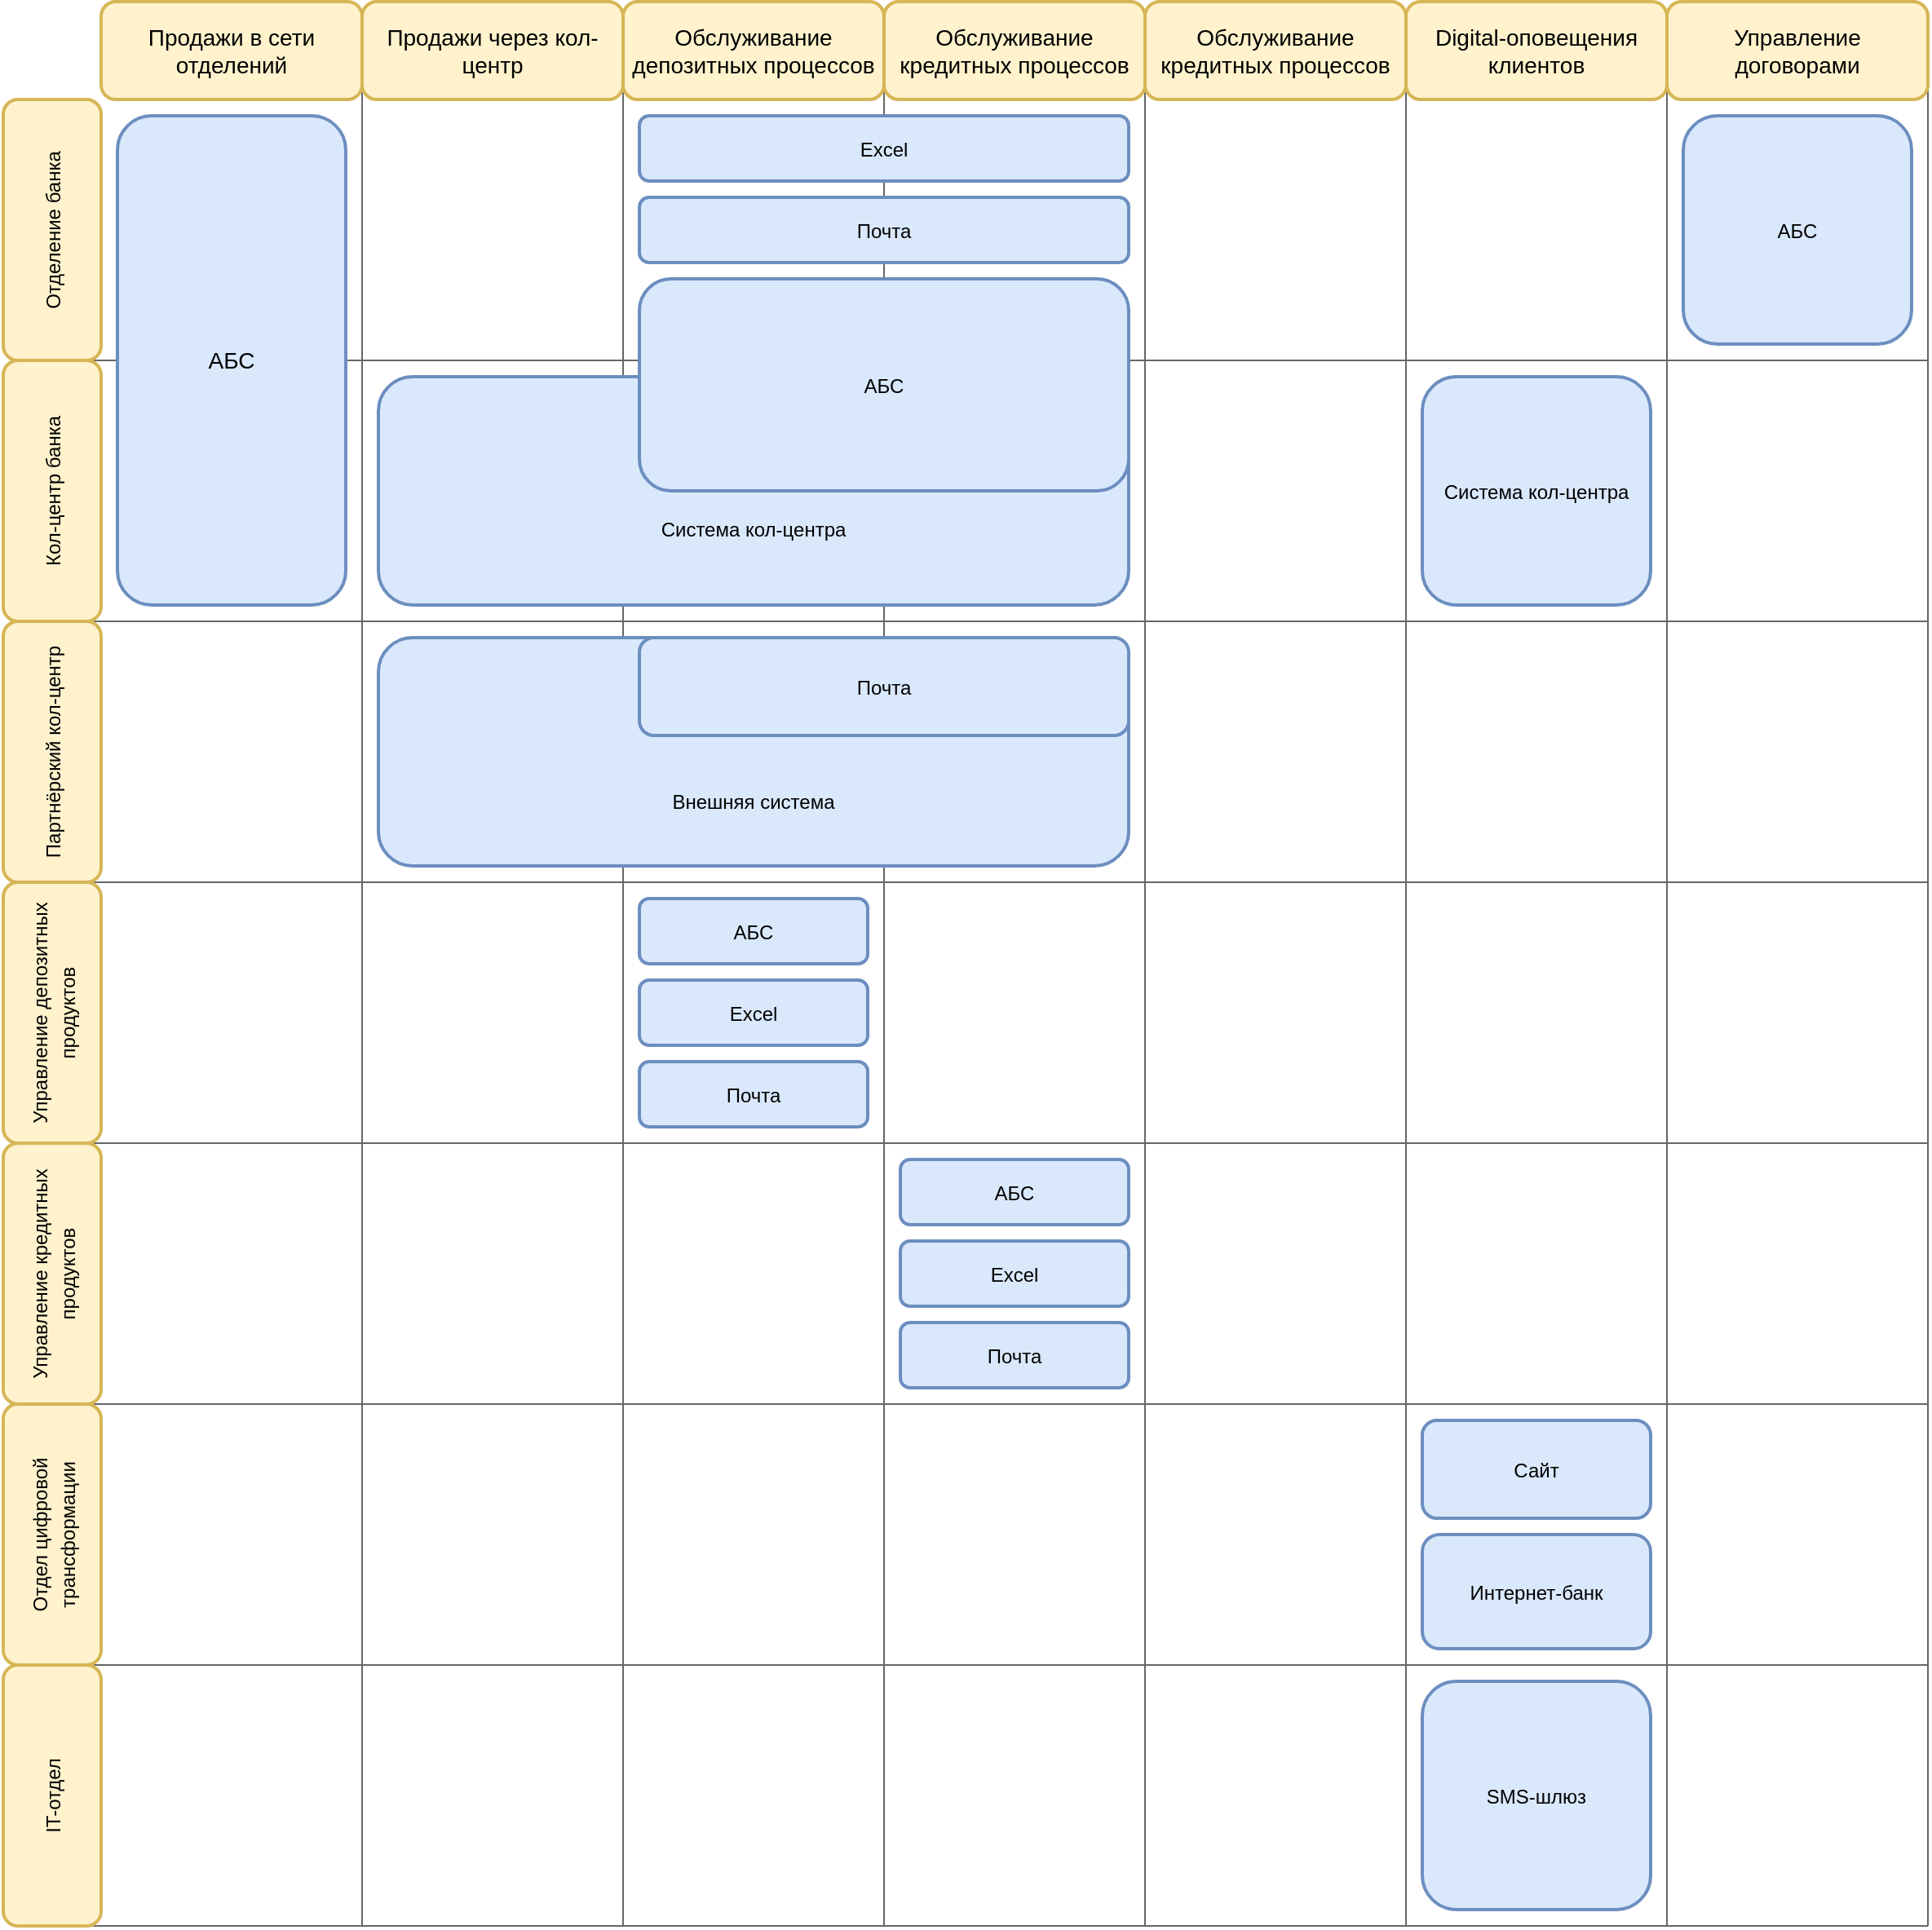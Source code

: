 <mxfile version="28.0.4">
  <diagram name="Page-1" id="tGJ1yrd8MmSeqDUfCLzK">
    <mxGraphModel dx="1580" dy="1477" grid="1" gridSize="10" guides="1" tooltips="1" connect="1" arrows="1" fold="1" page="1" pageScale="1" pageWidth="850" pageHeight="1100" math="0" shadow="0">
      <root>
        <mxCell id="0" />
        <mxCell id="nSLMjQ-g4_iNuUrU2HpP-40" value="Background" style="locked=1;" parent="0" />
        <mxCell id="nSLMjQ-g4_iNuUrU2HpP-41" value="" style="endArrow=none;html=1;rounded=0;fillColor=#f5f5f5;strokeColor=#666666;" parent="nSLMjQ-g4_iNuUrU2HpP-40" edge="1">
          <mxGeometry width="50" height="50" relative="1" as="geometry">
            <mxPoint x="240" y="1260" as="sourcePoint" />
            <mxPoint x="240" y="90" as="targetPoint" />
          </mxGeometry>
        </mxCell>
        <mxCell id="nSLMjQ-g4_iNuUrU2HpP-42" value="" style="endArrow=none;html=1;rounded=0;fillColor=#f5f5f5;strokeColor=#666666;" parent="nSLMjQ-g4_iNuUrU2HpP-40" edge="1">
          <mxGeometry width="50" height="50" relative="1" as="geometry">
            <mxPoint x="400" y="1260" as="sourcePoint" />
            <mxPoint x="400" y="90" as="targetPoint" />
          </mxGeometry>
        </mxCell>
        <mxCell id="nSLMjQ-g4_iNuUrU2HpP-43" value="" style="endArrow=none;html=1;rounded=0;fillColor=#f5f5f5;strokeColor=#666666;" parent="nSLMjQ-g4_iNuUrU2HpP-40" edge="1">
          <mxGeometry width="50" height="50" relative="1" as="geometry">
            <mxPoint x="560" y="1260" as="sourcePoint" />
            <mxPoint x="560" y="90" as="targetPoint" />
          </mxGeometry>
        </mxCell>
        <mxCell id="nSLMjQ-g4_iNuUrU2HpP-45" value="" style="endArrow=none;html=1;rounded=0;fillColor=#f5f5f5;strokeColor=#666666;" parent="nSLMjQ-g4_iNuUrU2HpP-40" edge="1">
          <mxGeometry width="50" height="50" relative="1" as="geometry">
            <mxPoint x="720" y="1260" as="sourcePoint" />
            <mxPoint x="720" y="90" as="targetPoint" />
          </mxGeometry>
        </mxCell>
        <mxCell id="nSLMjQ-g4_iNuUrU2HpP-46" value="" style="endArrow=none;html=1;rounded=0;fillColor=#f5f5f5;strokeColor=#666666;" parent="nSLMjQ-g4_iNuUrU2HpP-40" edge="1">
          <mxGeometry width="50" height="50" relative="1" as="geometry">
            <mxPoint x="880" y="1260" as="sourcePoint" />
            <mxPoint x="880" y="90" as="targetPoint" />
          </mxGeometry>
        </mxCell>
        <mxCell id="nSLMjQ-g4_iNuUrU2HpP-47" value="" style="endArrow=none;html=1;rounded=0;fillColor=#f5f5f5;strokeColor=#666666;" parent="nSLMjQ-g4_iNuUrU2HpP-40" edge="1">
          <mxGeometry width="50" height="50" relative="1" as="geometry">
            <mxPoint x="1040" y="1260" as="sourcePoint" />
            <mxPoint x="1040" y="90" as="targetPoint" />
          </mxGeometry>
        </mxCell>
        <mxCell id="nSLMjQ-g4_iNuUrU2HpP-48" value="" style="endArrow=none;html=1;rounded=0;fillColor=#f5f5f5;strokeColor=#666666;" parent="nSLMjQ-g4_iNuUrU2HpP-40" edge="1">
          <mxGeometry width="50" height="50" relative="1" as="geometry">
            <mxPoint x="1200" y="1260" as="sourcePoint" />
            <mxPoint x="1200" y="90" as="targetPoint" />
          </mxGeometry>
        </mxCell>
        <mxCell id="nSLMjQ-g4_iNuUrU2HpP-49" value="" style="endArrow=none;html=1;rounded=0;fillColor=#f5f5f5;strokeColor=#666666;" parent="nSLMjQ-g4_iNuUrU2HpP-40" edge="1">
          <mxGeometry width="50" height="50" relative="1" as="geometry">
            <mxPoint x="1200" y="300" as="sourcePoint" />
            <mxPoint x="30" y="300" as="targetPoint" />
          </mxGeometry>
        </mxCell>
        <mxCell id="nSLMjQ-g4_iNuUrU2HpP-50" value="" style="endArrow=none;html=1;rounded=0;fillColor=#f5f5f5;strokeColor=#666666;" parent="nSLMjQ-g4_iNuUrU2HpP-40" edge="1">
          <mxGeometry width="50" height="50" relative="1" as="geometry">
            <mxPoint x="1200" y="460" as="sourcePoint" />
            <mxPoint x="30" y="460" as="targetPoint" />
          </mxGeometry>
        </mxCell>
        <mxCell id="nSLMjQ-g4_iNuUrU2HpP-51" value="" style="endArrow=none;html=1;rounded=0;fillColor=#f5f5f5;strokeColor=#666666;" parent="nSLMjQ-g4_iNuUrU2HpP-40" edge="1">
          <mxGeometry width="50" height="50" relative="1" as="geometry">
            <mxPoint x="1200" y="620" as="sourcePoint" />
            <mxPoint x="30" y="620" as="targetPoint" />
          </mxGeometry>
        </mxCell>
        <mxCell id="nSLMjQ-g4_iNuUrU2HpP-52" value="" style="endArrow=none;html=1;rounded=0;fillColor=#f5f5f5;strokeColor=#666666;" parent="nSLMjQ-g4_iNuUrU2HpP-40" edge="1">
          <mxGeometry width="50" height="50" relative="1" as="geometry">
            <mxPoint x="1200" y="780" as="sourcePoint" />
            <mxPoint x="30" y="780" as="targetPoint" />
          </mxGeometry>
        </mxCell>
        <mxCell id="nSLMjQ-g4_iNuUrU2HpP-53" value="" style="endArrow=none;html=1;rounded=0;fillColor=#f5f5f5;strokeColor=#666666;" parent="nSLMjQ-g4_iNuUrU2HpP-40" edge="1">
          <mxGeometry width="50" height="50" relative="1" as="geometry">
            <mxPoint x="1200" y="940" as="sourcePoint" />
            <mxPoint x="30" y="940" as="targetPoint" />
          </mxGeometry>
        </mxCell>
        <mxCell id="nSLMjQ-g4_iNuUrU2HpP-54" value="" style="endArrow=none;html=1;rounded=0;fillColor=#f5f5f5;strokeColor=#666666;" parent="nSLMjQ-g4_iNuUrU2HpP-40" edge="1">
          <mxGeometry width="50" height="50" relative="1" as="geometry">
            <mxPoint x="1200" y="1100" as="sourcePoint" />
            <mxPoint x="30" y="1100" as="targetPoint" />
          </mxGeometry>
        </mxCell>
        <mxCell id="nSLMjQ-g4_iNuUrU2HpP-55" value="" style="endArrow=none;html=1;rounded=0;fillColor=#f5f5f5;strokeColor=#666666;" parent="nSLMjQ-g4_iNuUrU2HpP-40" edge="1">
          <mxGeometry width="50" height="50" relative="1" as="geometry">
            <mxPoint x="1200" y="1260" as="sourcePoint" />
            <mxPoint x="30" y="1260" as="targetPoint" />
          </mxGeometry>
        </mxCell>
        <mxCell id="1" value="Main" style="locked=1;" parent="0" />
        <mxCell id="nSLMjQ-g4_iNuUrU2HpP-3" value="&lt;span style=&quot;text-align: left;&quot;&gt;Продажи в сети отделений&lt;/span&gt;" style="rounded=1;whiteSpace=wrap;html=1;fillColor=#fff2cc;strokeColor=#d6b656;fontSize=14;strokeWidth=2;" parent="1" vertex="1">
          <mxGeometry x="80" y="80" width="160" height="60" as="geometry" />
        </mxCell>
        <mxCell id="nSLMjQ-g4_iNuUrU2HpP-4" value="&lt;span style=&quot;text-align: left;&quot;&gt;Продажи через кол-центр&lt;/span&gt;" style="rounded=1;whiteSpace=wrap;html=1;fillColor=#fff2cc;strokeColor=#d6b656;fontSize=14;strokeWidth=2;" parent="1" vertex="1">
          <mxGeometry x="240" y="80" width="160" height="60" as="geometry" />
        </mxCell>
        <mxCell id="nSLMjQ-g4_iNuUrU2HpP-5" value="&lt;span style=&quot;text-align: left;&quot;&gt;Обслуживание депозитных процессов&lt;/span&gt;" style="rounded=1;whiteSpace=wrap;html=1;fillColor=#fff2cc;strokeColor=#d6b656;fontSize=14;strokeWidth=2;" parent="1" vertex="1">
          <mxGeometry x="400" y="80" width="160" height="60" as="geometry" />
        </mxCell>
        <mxCell id="nSLMjQ-g4_iNuUrU2HpP-6" value="&lt;span style=&quot;text-align: left;&quot;&gt;Обслуживание кредитных процессов&lt;/span&gt;" style="rounded=1;whiteSpace=wrap;html=1;fillColor=#fff2cc;strokeColor=#d6b656;fontSize=14;strokeWidth=2;" parent="1" vertex="1">
          <mxGeometry x="560" y="80" width="160" height="60" as="geometry" />
        </mxCell>
        <mxCell id="nSLMjQ-g4_iNuUrU2HpP-13" value="&lt;span style=&quot;text-align: left;&quot;&gt;Обслуживание кредитных процессов&lt;/span&gt;" style="rounded=1;whiteSpace=wrap;html=1;fillColor=#fff2cc;strokeColor=#d6b656;fontSize=14;strokeWidth=2;" parent="1" vertex="1">
          <mxGeometry x="720" y="80" width="160" height="60" as="geometry" />
        </mxCell>
        <mxCell id="nSLMjQ-g4_iNuUrU2HpP-16" value="&lt;span style=&quot;text-align: left;&quot;&gt;Digital-оповещения клиентов&lt;/span&gt;" style="rounded=1;whiteSpace=wrap;html=1;fillColor=#fff2cc;strokeColor=#d6b656;fontSize=14;strokeWidth=2;" parent="1" vertex="1">
          <mxGeometry x="880" y="80" width="160" height="60" as="geometry" />
        </mxCell>
        <mxCell id="nSLMjQ-g4_iNuUrU2HpP-18" value="&lt;span style=&quot;text-align: left;&quot;&gt;Управление договорами&lt;/span&gt;" style="rounded=1;whiteSpace=wrap;html=1;fillColor=#fff2cc;strokeColor=#d6b656;fontSize=14;strokeWidth=2;" parent="1" vertex="1">
          <mxGeometry x="1040" y="80" width="160" height="60" as="geometry" />
        </mxCell>
        <mxCell id="nSLMjQ-g4_iNuUrU2HpP-19" value="&lt;div style=&quot;text-align: left;&quot;&gt;&lt;span style=&quot;background-color: transparent; color: light-dark(rgb(0, 0, 0), rgb(255, 255, 255)); font-size: 12px;&quot;&gt;Отделение банка&lt;/span&gt;&lt;/div&gt;" style="rounded=1;whiteSpace=wrap;html=1;fillColor=#fff2cc;strokeColor=#d6b656;fontSize=14;strokeWidth=2;rotation=-90;" parent="1" vertex="1">
          <mxGeometry x="-30" y="190" width="160" height="60" as="geometry" />
        </mxCell>
        <mxCell id="nSLMjQ-g4_iNuUrU2HpP-22" value="&lt;span style=&quot;font-size: 12px; text-align: left;&quot;&gt;Кол-центр банка&lt;/span&gt;" style="rounded=1;whiteSpace=wrap;html=1;fillColor=#fff2cc;strokeColor=#d6b656;fontSize=14;strokeWidth=2;rotation=-90;" parent="1" vertex="1">
          <mxGeometry x="-30" y="350" width="160" height="60" as="geometry" />
        </mxCell>
        <mxCell id="nSLMjQ-g4_iNuUrU2HpP-25" value="&lt;span style=&quot;font-size: 12px; text-align: left;&quot;&gt;Управление депозитных продуктов&lt;/span&gt;" style="rounded=1;whiteSpace=wrap;html=1;fillColor=#fff2cc;strokeColor=#d6b656;fontSize=14;strokeWidth=2;rotation=-90;" parent="1" vertex="1">
          <mxGeometry x="-30" y="670" width="160" height="60" as="geometry" />
        </mxCell>
        <mxCell id="nSLMjQ-g4_iNuUrU2HpP-28" value="&lt;span style=&quot;font-size: 12px; text-align: left;&quot;&gt;Управление кредитных продуктов&lt;/span&gt;" style="rounded=1;whiteSpace=wrap;html=1;fillColor=#fff2cc;strokeColor=#d6b656;fontSize=14;strokeWidth=2;rotation=-90;" parent="1" vertex="1">
          <mxGeometry x="-30" y="830" width="160" height="60" as="geometry" />
        </mxCell>
        <mxCell id="nSLMjQ-g4_iNuUrU2HpP-31" value="&lt;span style=&quot;font-size: 12px; text-align: left;&quot;&gt;IT-отдел&lt;/span&gt;" style="rounded=1;whiteSpace=wrap;html=1;fillColor=#fff2cc;strokeColor=#d6b656;fontSize=14;strokeWidth=2;rotation=-90;" parent="1" vertex="1">
          <mxGeometry x="-30" y="1150" width="160" height="60" as="geometry" />
        </mxCell>
        <mxCell id="nSLMjQ-g4_iNuUrU2HpP-32" value="&lt;span style=&quot;font-size: 12px; text-align: left;&quot;&gt;Отдел цифровой трансформации&lt;/span&gt;" style="rounded=1;whiteSpace=wrap;html=1;fillColor=#fff2cc;strokeColor=#d6b656;fontSize=14;strokeWidth=2;rotation=-90;" parent="1" vertex="1">
          <mxGeometry x="-30" y="990" width="160" height="60" as="geometry" />
        </mxCell>
        <mxCell id="nSLMjQ-g4_iNuUrU2HpP-36" value="&lt;span style=&quot;font-size: 12px; text-align: left;&quot;&gt;Партнёрский кол-центр&lt;/span&gt;" style="rounded=1;whiteSpace=wrap;html=1;fillColor=#fff2cc;strokeColor=#d6b656;fontSize=14;strokeWidth=2;rotation=-90;" parent="1" vertex="1">
          <mxGeometry x="-30" y="510" width="160" height="60" as="geometry" />
        </mxCell>
        <mxCell id="nSLMjQ-g4_iNuUrU2HpP-57" value="Content" parent="0" />
        <mxCell id="nSLMjQ-g4_iNuUrU2HpP-58" value="АБС" style="rounded=1;whiteSpace=wrap;html=1;fillColor=#dae8fc;strokeColor=#6c8ebf;strokeWidth=2;fontSize=14;" parent="nSLMjQ-g4_iNuUrU2HpP-57" vertex="1">
          <mxGeometry x="90" y="150" width="140" height="300" as="geometry" />
        </mxCell>
        <mxCell id="nSLMjQ-g4_iNuUrU2HpP-59" value="&lt;div&gt;&lt;span style=&quot;font-size: 12px;&quot;&gt;&lt;br&gt;&lt;/span&gt;&lt;/div&gt;&lt;span style=&quot;font-size: 12px;&quot;&gt;&lt;div&gt;&lt;span style=&quot;font-size: 12px;&quot;&gt;&lt;br&gt;&lt;/span&gt;&lt;/div&gt;&lt;div&gt;&lt;span style=&quot;font-size: 12px;&quot;&gt;&lt;br&gt;&lt;/span&gt;&lt;/div&gt;Система кол-центра&lt;/span&gt;" style="rounded=1;whiteSpace=wrap;html=1;fillColor=#dae8fc;strokeColor=#6c8ebf;strokeWidth=2;fontSize=14;labelPosition=center;verticalLabelPosition=middle;align=center;verticalAlign=middle;" parent="nSLMjQ-g4_iNuUrU2HpP-57" vertex="1">
          <mxGeometry x="250" y="310" width="460" height="140" as="geometry" />
        </mxCell>
        <mxCell id="nSLMjQ-g4_iNuUrU2HpP-62" value="&lt;span style=&quot;font-size: 12px; text-align: left;&quot;&gt;АБС&lt;/span&gt;" style="rounded=1;whiteSpace=wrap;html=1;fillColor=#dae8fc;strokeColor=#6c8ebf;strokeWidth=2;fontSize=14;" parent="nSLMjQ-g4_iNuUrU2HpP-57" vertex="1">
          <mxGeometry x="1050" y="150" width="140" height="140" as="geometry" />
        </mxCell>
        <mxCell id="nSLMjQ-g4_iNuUrU2HpP-63" value="&lt;div&gt;&lt;span style=&quot;font-size: 12px; text-align: left;&quot;&gt;&lt;br&gt;&lt;/span&gt;&lt;/div&gt;&lt;span style=&quot;font-size: 12px; text-align: left;&quot;&gt;&lt;div&gt;&lt;span style=&quot;font-size: 12px; text-align: left;&quot;&gt;&lt;br&gt;&lt;/span&gt;&lt;/div&gt;&lt;div&gt;&lt;span style=&quot;font-size: 12px; text-align: left;&quot;&gt;&lt;br&gt;&lt;/span&gt;&lt;/div&gt;&lt;div&gt;&lt;span style=&quot;font-size: 12px; text-align: left;&quot;&gt;&lt;br&gt;&lt;/span&gt;&lt;/div&gt;Внешняя система&lt;/span&gt;" style="rounded=1;whiteSpace=wrap;html=1;fillColor=#dae8fc;strokeColor=#6c8ebf;strokeWidth=2;fontSize=14;" parent="nSLMjQ-g4_iNuUrU2HpP-57" vertex="1">
          <mxGeometry x="250" y="470" width="460" height="140" as="geometry" />
        </mxCell>
        <mxCell id="nSLMjQ-g4_iNuUrU2HpP-68" value="&lt;span style=&quot;font-size: 12px; text-align: left;&quot;&gt;Система кол-центра&lt;/span&gt;" style="rounded=1;whiteSpace=wrap;html=1;fillColor=#dae8fc;strokeColor=#6c8ebf;strokeWidth=2;fontSize=14;" parent="nSLMjQ-g4_iNuUrU2HpP-57" vertex="1">
          <mxGeometry x="890" y="310" width="140" height="140" as="geometry" />
        </mxCell>
        <mxCell id="nSLMjQ-g4_iNuUrU2HpP-71" value="&lt;span style=&quot;font-size: 12px; text-align: left;&quot;&gt;SMS-шлюз&lt;/span&gt;" style="rounded=1;whiteSpace=wrap;html=1;fillColor=#dae8fc;strokeColor=#6c8ebf;strokeWidth=2;fontSize=14;" parent="nSLMjQ-g4_iNuUrU2HpP-57" vertex="1">
          <mxGeometry x="890" y="1110" width="140" height="140" as="geometry" />
        </mxCell>
        <mxCell id="nSLMjQ-g4_iNuUrU2HpP-73" value="&lt;span style=&quot;font-size: 12px; text-align: left;&quot;&gt;Сайт&lt;/span&gt;" style="rounded=1;whiteSpace=wrap;html=1;fillColor=#dae8fc;strokeColor=#6c8ebf;strokeWidth=2;fontSize=14;" parent="nSLMjQ-g4_iNuUrU2HpP-57" vertex="1">
          <mxGeometry x="890" y="950" width="140" height="60" as="geometry" />
        </mxCell>
        <mxCell id="Njwna2QJ6elQh-JWzttx-2" value="&lt;span style=&quot;font-size: 12px; text-align: left;&quot;&gt;Excel&lt;/span&gt;" style="rounded=1;whiteSpace=wrap;html=1;fillColor=#dae8fc;strokeColor=#6c8ebf;strokeWidth=2;fontSize=14;" vertex="1" parent="nSLMjQ-g4_iNuUrU2HpP-57">
          <mxGeometry x="410" y="150" width="300" height="40" as="geometry" />
        </mxCell>
        <mxCell id="Njwna2QJ6elQh-JWzttx-5" value="&lt;span style=&quot;font-size: 12px; text-align: left;&quot;&gt;Почта&lt;/span&gt;" style="rounded=1;whiteSpace=wrap;html=1;fillColor=#dae8fc;strokeColor=#6c8ebf;strokeWidth=2;fontSize=14;" vertex="1" parent="nSLMjQ-g4_iNuUrU2HpP-57">
          <mxGeometry x="410" y="200" width="300" height="40" as="geometry" />
        </mxCell>
        <mxCell id="Njwna2QJ6elQh-JWzttx-6" value="&lt;span style=&quot;font-size: 12px; text-align: left;&quot;&gt;АБС&lt;/span&gt;" style="rounded=1;whiteSpace=wrap;html=1;fillColor=#dae8fc;strokeColor=#6c8ebf;strokeWidth=2;fontSize=14;" vertex="1" parent="nSLMjQ-g4_iNuUrU2HpP-57">
          <mxGeometry x="410" y="250" width="300" height="130" as="geometry" />
        </mxCell>
        <mxCell id="Njwna2QJ6elQh-JWzttx-7" value="&lt;span style=&quot;font-size: 12px; text-align: left;&quot;&gt;Почта&lt;/span&gt;" style="rounded=1;whiteSpace=wrap;html=1;fillColor=#dae8fc;strokeColor=#6c8ebf;strokeWidth=2;fontSize=14;" vertex="1" parent="nSLMjQ-g4_iNuUrU2HpP-57">
          <mxGeometry x="410" y="470" width="300" height="60" as="geometry" />
        </mxCell>
        <mxCell id="Njwna2QJ6elQh-JWzttx-8" value="&lt;span style=&quot;font-size: 12px; text-align: left;&quot;&gt;Excel&lt;/span&gt;" style="rounded=1;whiteSpace=wrap;html=1;fillColor=#dae8fc;strokeColor=#6c8ebf;strokeWidth=2;fontSize=14;" vertex="1" parent="nSLMjQ-g4_iNuUrU2HpP-57">
          <mxGeometry x="410" y="680" width="140" height="40" as="geometry" />
        </mxCell>
        <mxCell id="Njwna2QJ6elQh-JWzttx-9" value="&lt;span style=&quot;font-size: 12px; text-align: left;&quot;&gt;Почта&lt;/span&gt;" style="rounded=1;whiteSpace=wrap;html=1;fillColor=#dae8fc;strokeColor=#6c8ebf;strokeWidth=2;fontSize=14;" vertex="1" parent="nSLMjQ-g4_iNuUrU2HpP-57">
          <mxGeometry x="410" y="730" width="140" height="40" as="geometry" />
        </mxCell>
        <mxCell id="Njwna2QJ6elQh-JWzttx-10" value="&lt;span style=&quot;font-size: 12px; text-align: left;&quot;&gt;АБС&lt;/span&gt;" style="rounded=1;whiteSpace=wrap;html=1;fillColor=#dae8fc;strokeColor=#6c8ebf;strokeWidth=2;fontSize=14;" vertex="1" parent="nSLMjQ-g4_iNuUrU2HpP-57">
          <mxGeometry x="410" y="630" width="140" height="40" as="geometry" />
        </mxCell>
        <mxCell id="Njwna2QJ6elQh-JWzttx-11" value="&lt;span style=&quot;font-size: 12px; text-align: left;&quot;&gt;Excel&lt;/span&gt;" style="rounded=1;whiteSpace=wrap;html=1;fillColor=#dae8fc;strokeColor=#6c8ebf;strokeWidth=2;fontSize=14;" vertex="1" parent="nSLMjQ-g4_iNuUrU2HpP-57">
          <mxGeometry x="570" y="840" width="140" height="40" as="geometry" />
        </mxCell>
        <mxCell id="Njwna2QJ6elQh-JWzttx-12" value="&lt;span style=&quot;font-size: 12px; text-align: left;&quot;&gt;Почта&lt;/span&gt;" style="rounded=1;whiteSpace=wrap;html=1;fillColor=#dae8fc;strokeColor=#6c8ebf;strokeWidth=2;fontSize=14;" vertex="1" parent="nSLMjQ-g4_iNuUrU2HpP-57">
          <mxGeometry x="570" y="890" width="140" height="40" as="geometry" />
        </mxCell>
        <mxCell id="Njwna2QJ6elQh-JWzttx-13" value="&lt;span style=&quot;font-size: 12px; text-align: left;&quot;&gt;АБС&lt;/span&gt;" style="rounded=1;whiteSpace=wrap;html=1;fillColor=#dae8fc;strokeColor=#6c8ebf;strokeWidth=2;fontSize=14;" vertex="1" parent="nSLMjQ-g4_iNuUrU2HpP-57">
          <mxGeometry x="570" y="790" width="140" height="40" as="geometry" />
        </mxCell>
        <mxCell id="Njwna2QJ6elQh-JWzttx-14" value="&lt;span style=&quot;font-size: 12px; text-align: left;&quot;&gt;Интернет-банк&lt;/span&gt;" style="rounded=1;whiteSpace=wrap;html=1;fillColor=#dae8fc;strokeColor=#6c8ebf;strokeWidth=2;fontSize=14;" vertex="1" parent="nSLMjQ-g4_iNuUrU2HpP-57">
          <mxGeometry x="890" y="1020" width="140" height="70" as="geometry" />
        </mxCell>
      </root>
    </mxGraphModel>
  </diagram>
</mxfile>
